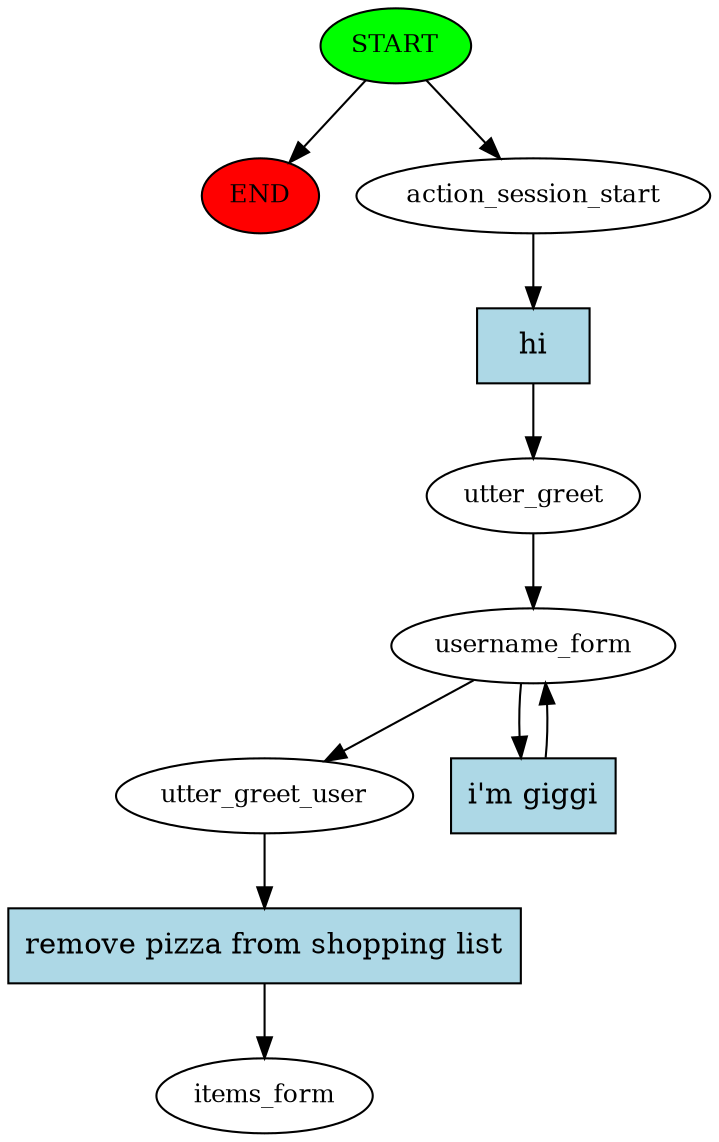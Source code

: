 digraph  {
0 [class="start active", fillcolor=green, fontsize=12, label=START, style=filled];
"-1" [class=end, fillcolor=red, fontsize=12, label=END, style=filled];
1 [class=active, fontsize=12, label=action_session_start];
2 [class=active, fontsize=12, label=utter_greet];
3 [class=active, fontsize=12, label=username_form];
5 [class=active, fontsize=12, label=utter_greet_user];
6 [class="dashed active", fontsize=12, label=items_form];
7 [class="intent active", fillcolor=lightblue, label=hi, shape=rect, style=filled];
8 [class="intent active", fillcolor=lightblue, label="i'm giggi", shape=rect, style=filled];
9 [class="intent active", fillcolor=lightblue, label="remove pizza from shopping list", shape=rect, style=filled];
0 -> "-1"  [class="", key=NONE, label=""];
0 -> 1  [class=active, key=NONE, label=""];
1 -> 7  [class=active, key=0];
2 -> 3  [class=active, key=NONE, label=""];
3 -> 5  [class=active, key=NONE, label=""];
3 -> 8  [class=active, key=0];
5 -> 9  [class=active, key=0];
7 -> 2  [class=active, key=0];
8 -> 3  [class=active, key=0];
9 -> 6  [class=active, key=0];
}
